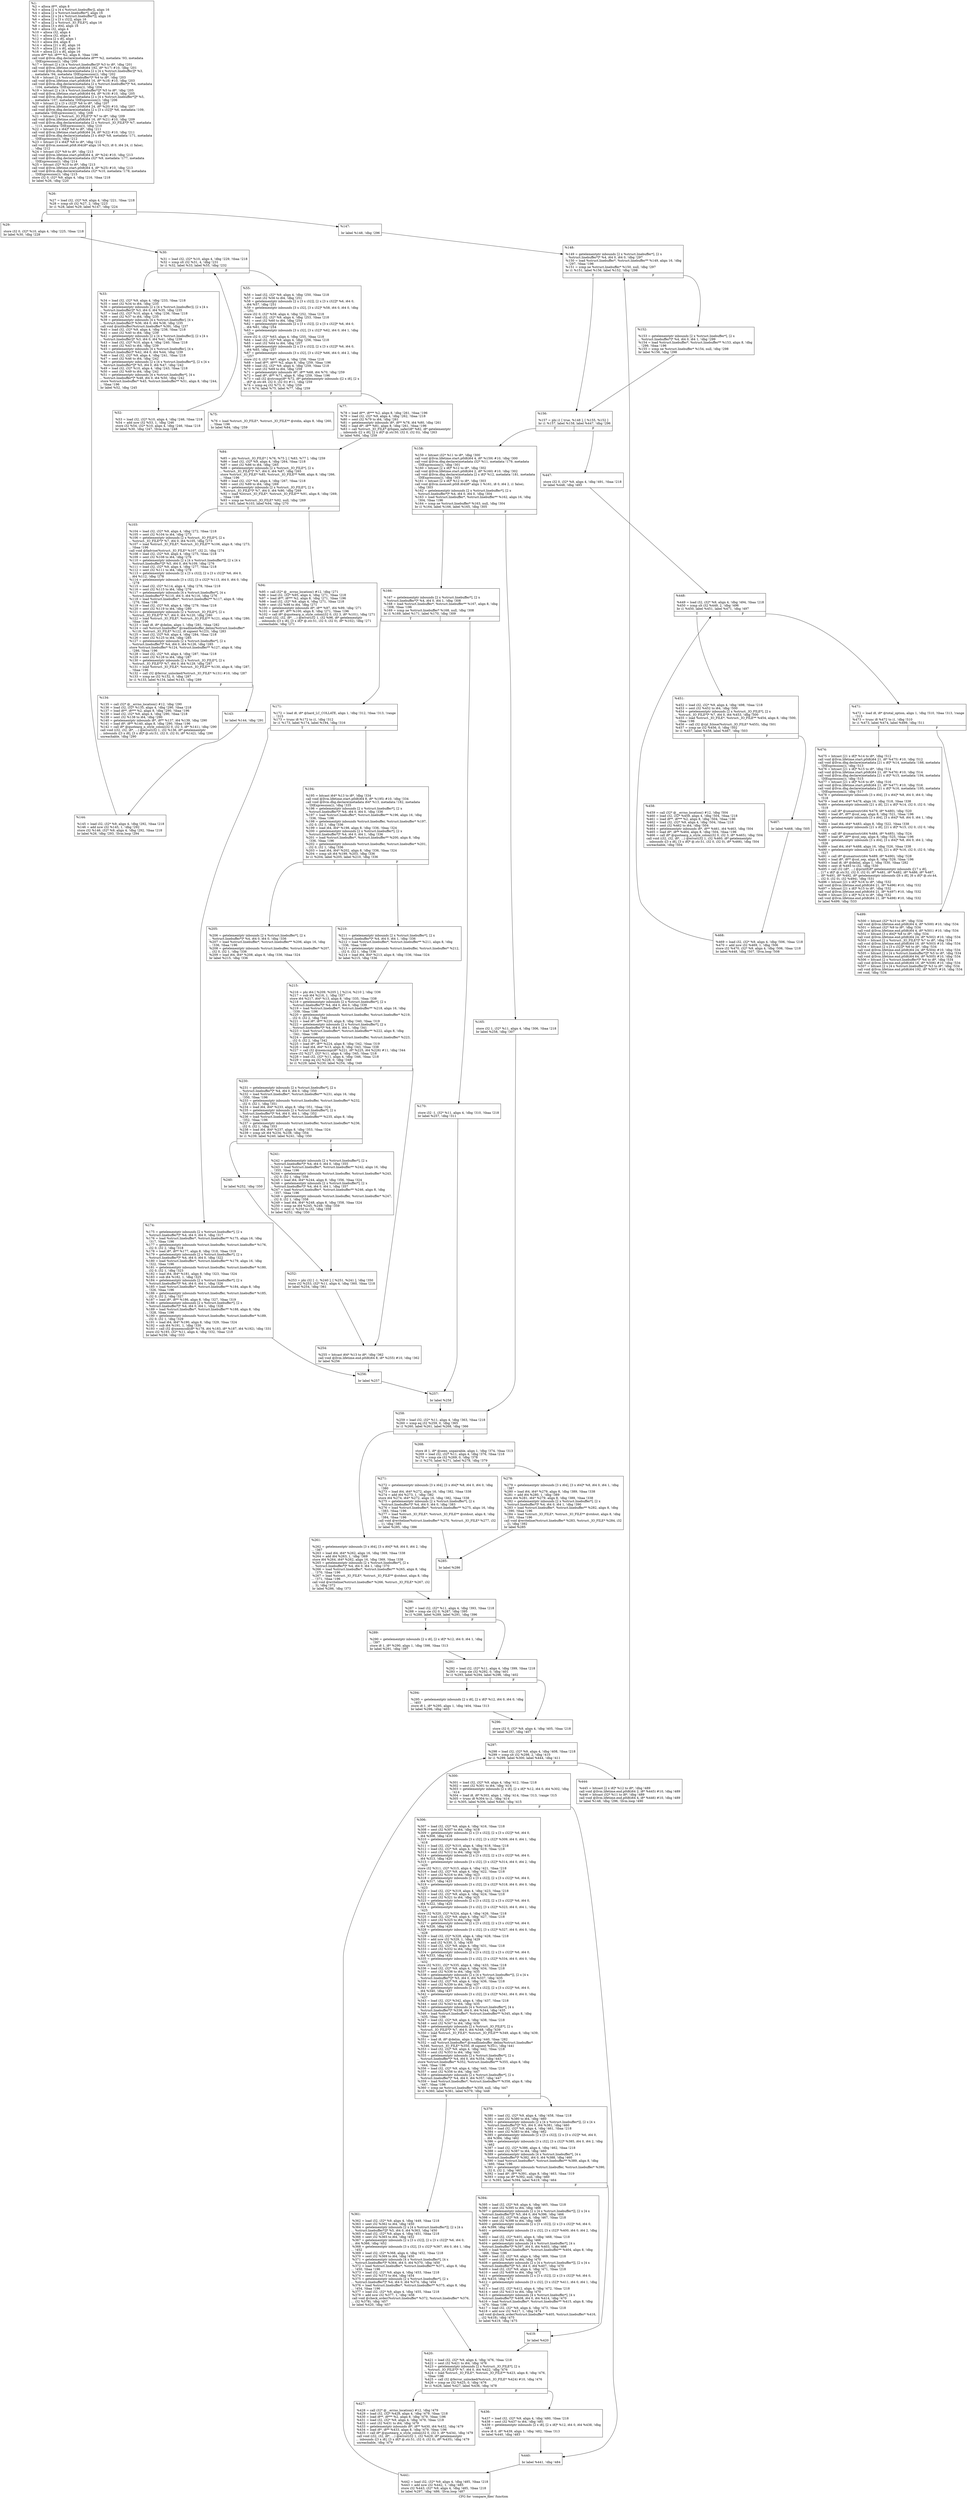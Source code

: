 digraph "CFG for 'compare_files' function" {
	label="CFG for 'compare_files' function";

	Node0x23fb8b0 [shape=record,label="{%1:\l  %2 = alloca i8**, align 8\l  %3 = alloca [2 x [4 x %struct.linebuffer]], align 16\l  %4 = alloca [2 x %struct.linebuffer*], align 16\l  %5 = alloca [2 x [4 x %struct.linebuffer*]], align 16\l  %6 = alloca [2 x [3 x i32]], align 16\l  %7 = alloca [2 x %struct._IO_FILE*], align 16\l  %8 = alloca [3 x i64], align 16\l  %9 = alloca i32, align 4\l  %10 = alloca i32, align 4\l  %11 = alloca i32, align 4\l  %12 = alloca [2 x i8], align 1\l  %13 = alloca i64, align 8\l  %14 = alloca [21 x i8], align 16\l  %15 = alloca [21 x i8], align 16\l  %16 = alloca [21 x i8], align 16\l  store i8** %0, i8*** %2, align 8, !tbaa !196\l  call void @llvm.dbg.declare(metadata i8*** %2, metadata !93, metadata\l... !DIExpression()), !dbg !200\l  %17 = bitcast [2 x [4 x %struct.linebuffer]]* %3 to i8*, !dbg !201\l  call void @llvm.lifetime.start.p0i8(i64 192, i8* %17) #10, !dbg !201\l  call void @llvm.dbg.declare(metadata [2 x [4 x %struct.linebuffer]]* %3,\l... metadata !94, metadata !DIExpression()), !dbg !202\l  %18 = bitcast [2 x %struct.linebuffer*]* %4 to i8*, !dbg !203\l  call void @llvm.lifetime.start.p0i8(i64 16, i8* %18) #10, !dbg !203\l  call void @llvm.dbg.declare(metadata [2 x %struct.linebuffer*]* %4, metadata\l... !104, metadata !DIExpression()), !dbg !204\l  %19 = bitcast [2 x [4 x %struct.linebuffer*]]* %5 to i8*, !dbg !205\l  call void @llvm.lifetime.start.p0i8(i64 64, i8* %19) #10, !dbg !205\l  call void @llvm.dbg.declare(metadata [2 x [4 x %struct.linebuffer*]]* %5,\l... metadata !107, metadata !DIExpression()), !dbg !206\l  %20 = bitcast [2 x [3 x i32]]* %6 to i8*, !dbg !207\l  call void @llvm.lifetime.start.p0i8(i64 24, i8* %20) #10, !dbg !207\l  call void @llvm.dbg.declare(metadata [2 x [3 x i32]]* %6, metadata !109,\l... metadata !DIExpression()), !dbg !208\l  %21 = bitcast [2 x %struct._IO_FILE*]* %7 to i8*, !dbg !209\l  call void @llvm.lifetime.start.p0i8(i64 16, i8* %21) #10, !dbg !209\l  call void @llvm.dbg.declare(metadata [2 x %struct._IO_FILE*]* %7, metadata\l... !113, metadata !DIExpression()), !dbg !210\l  %22 = bitcast [3 x i64]* %8 to i8*, !dbg !211\l  call void @llvm.lifetime.start.p0i8(i64 24, i8* %22) #10, !dbg !211\l  call void @llvm.dbg.declare(metadata [3 x i64]* %8, metadata !171, metadata\l... !DIExpression()), !dbg !212\l  %23 = bitcast [3 x i64]* %8 to i8*, !dbg !212\l  call void @llvm.memset.p0i8.i64(i8* align 16 %23, i8 0, i64 24, i1 false),\l... !dbg !212\l  %24 = bitcast i32* %9 to i8*, !dbg !213\l  call void @llvm.lifetime.start.p0i8(i64 4, i8* %24) #10, !dbg !213\l  call void @llvm.dbg.declare(metadata i32* %9, metadata !177, metadata\l... !DIExpression()), !dbg !214\l  %25 = bitcast i32* %10 to i8*, !dbg !213\l  call void @llvm.lifetime.start.p0i8(i64 4, i8* %25) #10, !dbg !213\l  call void @llvm.dbg.declare(metadata i32* %10, metadata !178, metadata\l... !DIExpression()), !dbg !215\l  store i32 0, i32* %9, align 4, !dbg !216, !tbaa !218\l  br label %26, !dbg !220\l}"];
	Node0x23fb8b0 -> Node0x23ed660;
	Node0x23ed660 [shape=record,label="{%26:\l\l  %27 = load i32, i32* %9, align 4, !dbg !221, !tbaa !218\l  %28 = icmp slt i32 %27, 2, !dbg !223\l  br i1 %28, label %29, label %147, !dbg !224\l|{<s0>T|<s1>F}}"];
	Node0x23ed660:s0 -> Node0x23ed6b0;
	Node0x23ed660:s1 -> Node0x23edac0;
	Node0x23ed6b0 [shape=record,label="{%29:\l\l  store i32 0, i32* %10, align 4, !dbg !225, !tbaa !218\l  br label %30, !dbg !228\l}"];
	Node0x23ed6b0 -> Node0x23ed700;
	Node0x23ed700 [shape=record,label="{%30:\l\l  %31 = load i32, i32* %10, align 4, !dbg !229, !tbaa !218\l  %32 = icmp slt i32 %31, 4, !dbg !231\l  br i1 %32, label %33, label %55, !dbg !232\l|{<s0>T|<s1>F}}"];
	Node0x23ed700:s0 -> Node0x23ed750;
	Node0x23ed700:s1 -> Node0x23ed7f0;
	Node0x23ed750 [shape=record,label="{%33:\l\l  %34 = load i32, i32* %9, align 4, !dbg !233, !tbaa !218\l  %35 = sext i32 %34 to i64, !dbg !235\l  %36 = getelementptr inbounds [2 x [4 x %struct.linebuffer]], [2 x [4 x\l... %struct.linebuffer]]* %3, i64 0, i64 %35, !dbg !235\l  %37 = load i32, i32* %10, align 4, !dbg !236, !tbaa !218\l  %38 = sext i32 %37 to i64, !dbg !235\l  %39 = getelementptr inbounds [4 x %struct.linebuffer], [4 x\l... %struct.linebuffer]* %36, i64 0, i64 %38, !dbg !235\l  call void @initbuffer(%struct.linebuffer* %39), !dbg !237\l  %40 = load i32, i32* %9, align 4, !dbg !238, !tbaa !218\l  %41 = sext i32 %40 to i64, !dbg !239\l  %42 = getelementptr inbounds [2 x [4 x %struct.linebuffer]], [2 x [4 x\l... %struct.linebuffer]]* %3, i64 0, i64 %41, !dbg !239\l  %43 = load i32, i32* %10, align 4, !dbg !240, !tbaa !218\l  %44 = sext i32 %43 to i64, !dbg !239\l  %45 = getelementptr inbounds [4 x %struct.linebuffer], [4 x\l... %struct.linebuffer]* %42, i64 0, i64 %44, !dbg !239\l  %46 = load i32, i32* %9, align 4, !dbg !241, !tbaa !218\l  %47 = sext i32 %46 to i64, !dbg !242\l  %48 = getelementptr inbounds [2 x [4 x %struct.linebuffer*]], [2 x [4 x\l... %struct.linebuffer*]]* %5, i64 0, i64 %47, !dbg !242\l  %49 = load i32, i32* %10, align 4, !dbg !243, !tbaa !218\l  %50 = sext i32 %49 to i64, !dbg !242\l  %51 = getelementptr inbounds [4 x %struct.linebuffer*], [4 x\l... %struct.linebuffer*]* %48, i64 0, i64 %50, !dbg !242\l  store %struct.linebuffer* %45, %struct.linebuffer** %51, align 8, !dbg !244,\l... !tbaa !196\l  br label %52, !dbg !245\l}"];
	Node0x23ed750 -> Node0x23ed7a0;
	Node0x23ed7a0 [shape=record,label="{%52:\l\l  %53 = load i32, i32* %10, align 4, !dbg !246, !tbaa !218\l  %54 = add nsw i32 %53, 1, !dbg !246\l  store i32 %54, i32* %10, align 4, !dbg !246, !tbaa !218\l  br label %30, !dbg !247, !llvm.loop !248\l}"];
	Node0x23ed7a0 -> Node0x23ed700;
	Node0x23ed7f0 [shape=record,label="{%55:\l\l  %56 = load i32, i32* %9, align 4, !dbg !250, !tbaa !218\l  %57 = sext i32 %56 to i64, !dbg !251\l  %58 = getelementptr inbounds [2 x [3 x i32]], [2 x [3 x i32]]* %6, i64 0,\l... i64 %57, !dbg !251\l  %59 = getelementptr inbounds [3 x i32], [3 x i32]* %58, i64 0, i64 0, !dbg\l... !251\l  store i32 0, i32* %59, align 4, !dbg !252, !tbaa !218\l  %60 = load i32, i32* %9, align 4, !dbg !253, !tbaa !218\l  %61 = sext i32 %60 to i64, !dbg !254\l  %62 = getelementptr inbounds [2 x [3 x i32]], [2 x [3 x i32]]* %6, i64 0,\l... i64 %61, !dbg !254\l  %63 = getelementptr inbounds [3 x i32], [3 x i32]* %62, i64 0, i64 1, !dbg\l... !254\l  store i32 0, i32* %63, align 4, !dbg !255, !tbaa !218\l  %64 = load i32, i32* %9, align 4, !dbg !256, !tbaa !218\l  %65 = sext i32 %64 to i64, !dbg !257\l  %66 = getelementptr inbounds [2 x [3 x i32]], [2 x [3 x i32]]* %6, i64 0,\l... i64 %65, !dbg !257\l  %67 = getelementptr inbounds [3 x i32], [3 x i32]* %66, i64 0, i64 2, !dbg\l... !257\l  store i32 0, i32* %67, align 4, !dbg !258, !tbaa !218\l  %68 = load i8**, i8*** %2, align 8, !dbg !259, !tbaa !196\l  %69 = load i32, i32* %9, align 4, !dbg !259, !tbaa !218\l  %70 = sext i32 %69 to i64, !dbg !259\l  %71 = getelementptr inbounds i8*, i8** %68, i64 %70, !dbg !259\l  %72 = load i8*, i8** %71, align 8, !dbg !259, !tbaa !196\l  %73 = call i32 @strcmp(i8* %72, i8* getelementptr inbounds ([2 x i8], [2 x\l... i8]* @.str.49, i32 0, i32 0)) #11, !dbg !259\l  %74 = icmp eq i32 %73, 0, !dbg !259\l  br i1 %74, label %75, label %77, !dbg !259\l|{<s0>T|<s1>F}}"];
	Node0x23ed7f0:s0 -> Node0x23ed840;
	Node0x23ed7f0:s1 -> Node0x23ed890;
	Node0x23ed840 [shape=record,label="{%75:\l\l  %76 = load %struct._IO_FILE*, %struct._IO_FILE** @stdin, align 8, !dbg !260,\l... !tbaa !196\l  br label %84, !dbg !259\l}"];
	Node0x23ed840 -> Node0x23ed8e0;
	Node0x23ed890 [shape=record,label="{%77:\l\l  %78 = load i8**, i8*** %2, align 8, !dbg !261, !tbaa !196\l  %79 = load i32, i32* %9, align 4, !dbg !262, !tbaa !218\l  %80 = sext i32 %79 to i64, !dbg !261\l  %81 = getelementptr inbounds i8*, i8** %78, i64 %80, !dbg !261\l  %82 = load i8*, i8** %81, align 8, !dbg !261, !tbaa !196\l  %83 = call %struct._IO_FILE* @fopen_safer(i8* %82, i8* getelementptr\l... inbounds ([2 x i8], [2 x i8]* @.str.50, i32 0, i32 0)), !dbg !263\l  br label %84, !dbg !259\l}"];
	Node0x23ed890 -> Node0x23ed8e0;
	Node0x23ed8e0 [shape=record,label="{%84:\l\l  %85 = phi %struct._IO_FILE* [ %76, %75 ], [ %83, %77 ], !dbg !259\l  %86 = load i32, i32* %9, align 4, !dbg !264, !tbaa !218\l  %87 = sext i32 %86 to i64, !dbg !265\l  %88 = getelementptr inbounds [2 x %struct._IO_FILE*], [2 x\l... %struct._IO_FILE*]* %7, i64 0, i64 %87, !dbg !265\l  store %struct._IO_FILE* %85, %struct._IO_FILE** %88, align 8, !dbg !266,\l... !tbaa !196\l  %89 = load i32, i32* %9, align 4, !dbg !267, !tbaa !218\l  %90 = sext i32 %89 to i64, !dbg !269\l  %91 = getelementptr inbounds [2 x %struct._IO_FILE*], [2 x\l... %struct._IO_FILE*]* %7, i64 0, i64 %90, !dbg !269\l  %92 = load %struct._IO_FILE*, %struct._IO_FILE** %91, align 8, !dbg !269,\l... !tbaa !196\l  %93 = icmp ne %struct._IO_FILE* %92, null, !dbg !269\l  br i1 %93, label %103, label %94, !dbg !270\l|{<s0>T|<s1>F}}"];
	Node0x23ed8e0:s0 -> Node0x23ed980;
	Node0x23ed8e0:s1 -> Node0x23ed930;
	Node0x23ed930 [shape=record,label="{%94:\l\l  %95 = call i32* @__errno_location() #12, !dbg !271\l  %96 = load i32, i32* %95, align 4, !dbg !271, !tbaa !218\l  %97 = load i8**, i8*** %2, align 8, !dbg !271, !tbaa !196\l  %98 = load i32, i32* %9, align 4, !dbg !271, !tbaa !218\l  %99 = sext i32 %98 to i64, !dbg !271\l  %100 = getelementptr inbounds i8*, i8** %97, i64 %99, !dbg !271\l  %101 = load i8*, i8** %100, align 8, !dbg !271, !tbaa !196\l  %102 = call i8* @quotearg_n_style_colon(i32 0, i32 3, i8* %101), !dbg !271\l  call void (i32, i32, i8*, ...) @error(i32 1, i32 %96, i8* getelementptr\l... inbounds ([3 x i8], [3 x i8]* @.str.51, i32 0, i32 0), i8* %102), !dbg !271\l  unreachable, !dbg !271\l}"];
	Node0x23ed980 [shape=record,label="{%103:\l\l  %104 = load i32, i32* %9, align 4, !dbg !272, !tbaa !218\l  %105 = sext i32 %104 to i64, !dbg !273\l  %106 = getelementptr inbounds [2 x %struct._IO_FILE*], [2 x\l... %struct._IO_FILE*]* %7, i64 0, i64 %105, !dbg !273\l  %107 = load %struct._IO_FILE*, %struct._IO_FILE** %106, align 8, !dbg !273,\l... !tbaa !196\l  call void @fadvise(%struct._IO_FILE* %107, i32 2), !dbg !274\l  %108 = load i32, i32* %9, align 4, !dbg !275, !tbaa !218\l  %109 = sext i32 %108 to i64, !dbg !276\l  %110 = getelementptr inbounds [2 x [4 x %struct.linebuffer*]], [2 x [4 x\l... %struct.linebuffer*]]* %5, i64 0, i64 %109, !dbg !276\l  %111 = load i32, i32* %9, align 4, !dbg !277, !tbaa !218\l  %112 = sext i32 %111 to i64, !dbg !278\l  %113 = getelementptr inbounds [2 x [3 x i32]], [2 x [3 x i32]]* %6, i64 0,\l... i64 %112, !dbg !278\l  %114 = getelementptr inbounds [3 x i32], [3 x i32]* %113, i64 0, i64 0, !dbg\l... !278\l  %115 = load i32, i32* %114, align 4, !dbg !278, !tbaa !218\l  %116 = sext i32 %115 to i64, !dbg !276\l  %117 = getelementptr inbounds [4 x %struct.linebuffer*], [4 x\l... %struct.linebuffer*]* %110, i64 0, i64 %116, !dbg !276\l  %118 = load %struct.linebuffer*, %struct.linebuffer** %117, align 8, !dbg\l... !276, !tbaa !196\l  %119 = load i32, i32* %9, align 4, !dbg !279, !tbaa !218\l  %120 = sext i32 %119 to i64, !dbg !280\l  %121 = getelementptr inbounds [2 x %struct._IO_FILE*], [2 x\l... %struct._IO_FILE*]* %7, i64 0, i64 %120, !dbg !280\l  %122 = load %struct._IO_FILE*, %struct._IO_FILE** %121, align 8, !dbg !280,\l... !tbaa !196\l  %123 = load i8, i8* @delim, align 1, !dbg !281, !tbaa !282\l  %124 = call %struct.linebuffer* @readlinebuffer_delim(%struct.linebuffer*\l... %118, %struct._IO_FILE* %122, i8 signext %123), !dbg !283\l  %125 = load i32, i32* %9, align 4, !dbg !284, !tbaa !218\l  %126 = sext i32 %125 to i64, !dbg !285\l  %127 = getelementptr inbounds [2 x %struct.linebuffer*], [2 x\l... %struct.linebuffer*]* %4, i64 0, i64 %126, !dbg !285\l  store %struct.linebuffer* %124, %struct.linebuffer** %127, align 8, !dbg\l... !286, !tbaa !196\l  %128 = load i32, i32* %9, align 4, !dbg !287, !tbaa !218\l  %129 = sext i32 %128 to i64, !dbg !287\l  %130 = getelementptr inbounds [2 x %struct._IO_FILE*], [2 x\l... %struct._IO_FILE*]* %7, i64 0, i64 %129, !dbg !287\l  %131 = load %struct._IO_FILE*, %struct._IO_FILE** %130, align 8, !dbg !287,\l... !tbaa !196\l  %132 = call i32 @ferror_unlocked(%struct._IO_FILE* %131) #10, !dbg !287\l  %133 = icmp ne i32 %132, 0, !dbg !287\l  br i1 %133, label %134, label %143, !dbg !289\l|{<s0>T|<s1>F}}"];
	Node0x23ed980:s0 -> Node0x23ed9d0;
	Node0x23ed980:s1 -> Node0x23eda20;
	Node0x23ed9d0 [shape=record,label="{%134:\l\l  %135 = call i32* @__errno_location() #12, !dbg !290\l  %136 = load i32, i32* %135, align 4, !dbg !290, !tbaa !218\l  %137 = load i8**, i8*** %2, align 8, !dbg !290, !tbaa !196\l  %138 = load i32, i32* %9, align 4, !dbg !290, !tbaa !218\l  %139 = sext i32 %138 to i64, !dbg !290\l  %140 = getelementptr inbounds i8*, i8** %137, i64 %139, !dbg !290\l  %141 = load i8*, i8** %140, align 8, !dbg !290, !tbaa !196\l  %142 = call i8* @quotearg_n_style_colon(i32 0, i32 3, i8* %141), !dbg !290\l  call void (i32, i32, i8*, ...) @error(i32 1, i32 %136, i8* getelementptr\l... inbounds ([3 x i8], [3 x i8]* @.str.51, i32 0, i32 0), i8* %142), !dbg !290\l  unreachable, !dbg !290\l}"];
	Node0x23eda20 [shape=record,label="{%143:\l\l  br label %144, !dbg !291\l}"];
	Node0x23eda20 -> Node0x23eda70;
	Node0x23eda70 [shape=record,label="{%144:\l\l  %145 = load i32, i32* %9, align 4, !dbg !292, !tbaa !218\l  %146 = add nsw i32 %145, 1, !dbg !292\l  store i32 %146, i32* %9, align 4, !dbg !292, !tbaa !218\l  br label %26, !dbg !293, !llvm.loop !294\l}"];
	Node0x23eda70 -> Node0x23ed660;
	Node0x23edac0 [shape=record,label="{%147:\l\l  br label %148, !dbg !296\l}"];
	Node0x23edac0 -> Node0x23edb10;
	Node0x23edb10 [shape=record,label="{%148:\l\l  %149 = getelementptr inbounds [2 x %struct.linebuffer*], [2 x\l... %struct.linebuffer*]* %4, i64 0, i64 0, !dbg !297\l  %150 = load %struct.linebuffer*, %struct.linebuffer** %149, align 16, !dbg\l... !297, !tbaa !196\l  %151 = icmp ne %struct.linebuffer* %150, null, !dbg !297\l  br i1 %151, label %156, label %152, !dbg !298\l|{<s0>T|<s1>F}}"];
	Node0x23edb10:s0 -> Node0x23edbb0;
	Node0x23edb10:s1 -> Node0x23edb60;
	Node0x23edb60 [shape=record,label="{%152:\l\l  %153 = getelementptr inbounds [2 x %struct.linebuffer*], [2 x\l... %struct.linebuffer*]* %4, i64 0, i64 1, !dbg !299\l  %154 = load %struct.linebuffer*, %struct.linebuffer** %153, align 8, !dbg\l... !299, !tbaa !196\l  %155 = icmp ne %struct.linebuffer* %154, null, !dbg !298\l  br label %156, !dbg !298\l}"];
	Node0x23edb60 -> Node0x23edbb0;
	Node0x23edbb0 [shape=record,label="{%156:\l\l  %157 = phi i1 [ true, %148 ], [ %155, %152 ]\l  br i1 %157, label %158, label %447, !dbg !296\l|{<s0>T|<s1>F}}"];
	Node0x23edbb0:s0 -> Node0x23edc00;
	Node0x23edbb0:s1 -> Node0x23fbdb0;
	Node0x23edc00 [shape=record,label="{%158:\l\l  %159 = bitcast i32* %11 to i8*, !dbg !300\l  call void @llvm.lifetime.start.p0i8(i64 4, i8* %159) #10, !dbg !300\l  call void @llvm.dbg.declare(metadata i32* %11, metadata !179, metadata\l... !DIExpression()), !dbg !301\l  %160 = bitcast [2 x i8]* %12 to i8*, !dbg !302\l  call void @llvm.lifetime.start.p0i8(i64 2, i8* %160) #10, !dbg !302\l  call void @llvm.dbg.declare(metadata [2 x i8]* %12, metadata !181, metadata\l... !DIExpression()), !dbg !303\l  %161 = bitcast [2 x i8]* %12 to i8*, !dbg !303\l  call void @llvm.memset.p0i8.i64(i8* align 1 %161, i8 0, i64 2, i1 false),\l... !dbg !303\l  %162 = getelementptr inbounds [2 x %struct.linebuffer*], [2 x\l... %struct.linebuffer*]* %4, i64 0, i64 0, !dbg !304\l  %163 = load %struct.linebuffer*, %struct.linebuffer** %162, align 16, !dbg\l... !304, !tbaa !196\l  %164 = icmp ne %struct.linebuffer* %163, null, !dbg !304\l  br i1 %164, label %166, label %165, !dbg !305\l|{<s0>T|<s1>F}}"];
	Node0x23edc00:s0 -> Node0x23edca0;
	Node0x23edc00:s1 -> Node0x23edc50;
	Node0x23edc50 [shape=record,label="{%165:\l\l  store i32 1, i32* %11, align 4, !dbg !306, !tbaa !218\l  br label %258, !dbg !307\l}"];
	Node0x23edc50 -> Node0x23ee150;
	Node0x23edca0 [shape=record,label="{%166:\l\l  %167 = getelementptr inbounds [2 x %struct.linebuffer*], [2 x\l... %struct.linebuffer*]* %4, i64 0, i64 1, !dbg !308\l  %168 = load %struct.linebuffer*, %struct.linebuffer** %167, align 8, !dbg\l... !308, !tbaa !196\l  %169 = icmp ne %struct.linebuffer* %168, null, !dbg !308\l  br i1 %169, label %171, label %170, !dbg !309\l|{<s0>T|<s1>F}}"];
	Node0x23edca0:s0 -> Node0x23edd40;
	Node0x23edca0:s1 -> Node0x23edcf0;
	Node0x23edcf0 [shape=record,label="{%170:\l\l  store i32 -1, i32* %11, align 4, !dbg !310, !tbaa !218\l  br label %257, !dbg !311\l}"];
	Node0x23edcf0 -> Node0x23ee100;
	Node0x23edd40 [shape=record,label="{%171:\l\l  %172 = load i8, i8* @hard_LC_COLLATE, align 1, !dbg !312, !tbaa !313, !range\l... !315\l  %173 = trunc i8 %172 to i1, !dbg !312\l  br i1 %173, label %174, label %194, !dbg !316\l|{<s0>T|<s1>F}}"];
	Node0x23edd40:s0 -> Node0x23edd90;
	Node0x23edd40:s1 -> Node0x23edde0;
	Node0x23edd90 [shape=record,label="{%174:\l\l  %175 = getelementptr inbounds [2 x %struct.linebuffer*], [2 x\l... %struct.linebuffer*]* %4, i64 0, i64 0, !dbg !317\l  %176 = load %struct.linebuffer*, %struct.linebuffer** %175, align 16, !dbg\l... !317, !tbaa !196\l  %177 = getelementptr inbounds %struct.linebuffer, %struct.linebuffer* %176,\l... i32 0, i32 2, !dbg !318\l  %178 = load i8*, i8** %177, align 8, !dbg !318, !tbaa !319\l  %179 = getelementptr inbounds [2 x %struct.linebuffer*], [2 x\l... %struct.linebuffer*]* %4, i64 0, i64 0, !dbg !322\l  %180 = load %struct.linebuffer*, %struct.linebuffer** %179, align 16, !dbg\l... !322, !tbaa !196\l  %181 = getelementptr inbounds %struct.linebuffer, %struct.linebuffer* %180,\l... i32 0, i32 1, !dbg !323\l  %182 = load i64, i64* %181, align 8, !dbg !323, !tbaa !324\l  %183 = sub i64 %182, 1, !dbg !325\l  %184 = getelementptr inbounds [2 x %struct.linebuffer*], [2 x\l... %struct.linebuffer*]* %4, i64 0, i64 1, !dbg !326\l  %185 = load %struct.linebuffer*, %struct.linebuffer** %184, align 8, !dbg\l... !326, !tbaa !196\l  %186 = getelementptr inbounds %struct.linebuffer, %struct.linebuffer* %185,\l... i32 0, i32 2, !dbg !327\l  %187 = load i8*, i8** %186, align 8, !dbg !327, !tbaa !319\l  %188 = getelementptr inbounds [2 x %struct.linebuffer*], [2 x\l... %struct.linebuffer*]* %4, i64 0, i64 1, !dbg !328\l  %189 = load %struct.linebuffer*, %struct.linebuffer** %188, align 8, !dbg\l... !328, !tbaa !196\l  %190 = getelementptr inbounds %struct.linebuffer, %struct.linebuffer* %189,\l... i32 0, i32 1, !dbg !329\l  %191 = load i64, i64* %190, align 8, !dbg !329, !tbaa !324\l  %192 = sub i64 %191, 1, !dbg !330\l  %193 = call i32 @xmemcoll(i8* %178, i64 %183, i8* %187, i64 %192), !dbg !331\l  store i32 %193, i32* %11, align 4, !dbg !332, !tbaa !218\l  br label %256, !dbg !333\l}"];
	Node0x23edd90 -> Node0x23ee0b0;
	Node0x23edde0 [shape=record,label="{%194:\l\l  %195 = bitcast i64* %13 to i8*, !dbg !334\l  call void @llvm.lifetime.start.p0i8(i64 8, i8* %195) #10, !dbg !334\l  call void @llvm.dbg.declare(metadata i64* %13, metadata !182, metadata\l... !DIExpression()), !dbg !335\l  %196 = getelementptr inbounds [2 x %struct.linebuffer*], [2 x\l... %struct.linebuffer*]* %4, i64 0, i64 0, !dbg !336\l  %197 = load %struct.linebuffer*, %struct.linebuffer** %196, align 16, !dbg\l... !336, !tbaa !196\l  %198 = getelementptr inbounds %struct.linebuffer, %struct.linebuffer* %197,\l... i32 0, i32 1, !dbg !336\l  %199 = load i64, i64* %198, align 8, !dbg !336, !tbaa !324\l  %200 = getelementptr inbounds [2 x %struct.linebuffer*], [2 x\l... %struct.linebuffer*]* %4, i64 0, i64 1, !dbg !336\l  %201 = load %struct.linebuffer*, %struct.linebuffer** %200, align 8, !dbg\l... !336, !tbaa !196\l  %202 = getelementptr inbounds %struct.linebuffer, %struct.linebuffer* %201,\l... i32 0, i32 1, !dbg !336\l  %203 = load i64, i64* %202, align 8, !dbg !336, !tbaa !324\l  %204 = icmp ult i64 %199, %203, !dbg !336\l  br i1 %204, label %205, label %210, !dbg !336\l|{<s0>T|<s1>F}}"];
	Node0x23edde0:s0 -> Node0x23ede30;
	Node0x23edde0:s1 -> Node0x23ede80;
	Node0x23ede30 [shape=record,label="{%205:\l\l  %206 = getelementptr inbounds [2 x %struct.linebuffer*], [2 x\l... %struct.linebuffer*]* %4, i64 0, i64 0, !dbg !336\l  %207 = load %struct.linebuffer*, %struct.linebuffer** %206, align 16, !dbg\l... !336, !tbaa !196\l  %208 = getelementptr inbounds %struct.linebuffer, %struct.linebuffer* %207,\l... i32 0, i32 1, !dbg !336\l  %209 = load i64, i64* %208, align 8, !dbg !336, !tbaa !324\l  br label %215, !dbg !336\l}"];
	Node0x23ede30 -> Node0x23eded0;
	Node0x23ede80 [shape=record,label="{%210:\l\l  %211 = getelementptr inbounds [2 x %struct.linebuffer*], [2 x\l... %struct.linebuffer*]* %4, i64 0, i64 1, !dbg !336\l  %212 = load %struct.linebuffer*, %struct.linebuffer** %211, align 8, !dbg\l... !336, !tbaa !196\l  %213 = getelementptr inbounds %struct.linebuffer, %struct.linebuffer* %212,\l... i32 0, i32 1, !dbg !336\l  %214 = load i64, i64* %213, align 8, !dbg !336, !tbaa !324\l  br label %215, !dbg !336\l}"];
	Node0x23ede80 -> Node0x23eded0;
	Node0x23eded0 [shape=record,label="{%215:\l\l  %216 = phi i64 [ %209, %205 ], [ %214, %210 ], !dbg !336\l  %217 = sub i64 %216, 1, !dbg !337\l  store i64 %217, i64* %13, align 8, !dbg !335, !tbaa !338\l  %218 = getelementptr inbounds [2 x %struct.linebuffer*], [2 x\l... %struct.linebuffer*]* %4, i64 0, i64 0, !dbg !339\l  %219 = load %struct.linebuffer*, %struct.linebuffer** %218, align 16, !dbg\l... !339, !tbaa !196\l  %220 = getelementptr inbounds %struct.linebuffer, %struct.linebuffer* %219,\l... i32 0, i32 2, !dbg !340\l  %221 = load i8*, i8** %220, align 8, !dbg !340, !tbaa !319\l  %222 = getelementptr inbounds [2 x %struct.linebuffer*], [2 x\l... %struct.linebuffer*]* %4, i64 0, i64 1, !dbg !341\l  %223 = load %struct.linebuffer*, %struct.linebuffer** %222, align 8, !dbg\l... !341, !tbaa !196\l  %224 = getelementptr inbounds %struct.linebuffer, %struct.linebuffer* %223,\l... i32 0, i32 2, !dbg !342\l  %225 = load i8*, i8** %224, align 8, !dbg !342, !tbaa !319\l  %226 = load i64, i64* %13, align 8, !dbg !343, !tbaa !338\l  %227 = call i32 @memcmp(i8* %221, i8* %225, i64 %226) #11, !dbg !344\l  store i32 %227, i32* %11, align 4, !dbg !345, !tbaa !218\l  %228 = load i32, i32* %11, align 4, !dbg !346, !tbaa !218\l  %229 = icmp eq i32 %228, 0, !dbg !348\l  br i1 %229, label %230, label %254, !dbg !349\l|{<s0>T|<s1>F}}"];
	Node0x23eded0:s0 -> Node0x23edf20;
	Node0x23eded0:s1 -> Node0x23ee060;
	Node0x23edf20 [shape=record,label="{%230:\l\l  %231 = getelementptr inbounds [2 x %struct.linebuffer*], [2 x\l... %struct.linebuffer*]* %4, i64 0, i64 0, !dbg !350\l  %232 = load %struct.linebuffer*, %struct.linebuffer** %231, align 16, !dbg\l... !350, !tbaa !196\l  %233 = getelementptr inbounds %struct.linebuffer, %struct.linebuffer* %232,\l... i32 0, i32 1, !dbg !351\l  %234 = load i64, i64* %233, align 8, !dbg !351, !tbaa !324\l  %235 = getelementptr inbounds [2 x %struct.linebuffer*], [2 x\l... %struct.linebuffer*]* %4, i64 0, i64 1, !dbg !352\l  %236 = load %struct.linebuffer*, %struct.linebuffer** %235, align 8, !dbg\l... !352, !tbaa !196\l  %237 = getelementptr inbounds %struct.linebuffer, %struct.linebuffer* %236,\l... i32 0, i32 1, !dbg !353\l  %238 = load i64, i64* %237, align 8, !dbg !353, !tbaa !324\l  %239 = icmp ult i64 %234, %238, !dbg !354\l  br i1 %239, label %240, label %241, !dbg !350\l|{<s0>T|<s1>F}}"];
	Node0x23edf20:s0 -> Node0x23edf70;
	Node0x23edf20:s1 -> Node0x23edfc0;
	Node0x23edf70 [shape=record,label="{%240:\l\l  br label %252, !dbg !350\l}"];
	Node0x23edf70 -> Node0x23ee010;
	Node0x23edfc0 [shape=record,label="{%241:\l\l  %242 = getelementptr inbounds [2 x %struct.linebuffer*], [2 x\l... %struct.linebuffer*]* %4, i64 0, i64 0, !dbg !355\l  %243 = load %struct.linebuffer*, %struct.linebuffer** %242, align 16, !dbg\l... !355, !tbaa !196\l  %244 = getelementptr inbounds %struct.linebuffer, %struct.linebuffer* %243,\l... i32 0, i32 1, !dbg !356\l  %245 = load i64, i64* %244, align 8, !dbg !356, !tbaa !324\l  %246 = getelementptr inbounds [2 x %struct.linebuffer*], [2 x\l... %struct.linebuffer*]* %4, i64 0, i64 1, !dbg !357\l  %247 = load %struct.linebuffer*, %struct.linebuffer** %246, align 8, !dbg\l... !357, !tbaa !196\l  %248 = getelementptr inbounds %struct.linebuffer, %struct.linebuffer* %247,\l... i32 0, i32 1, !dbg !358\l  %249 = load i64, i64* %248, align 8, !dbg !358, !tbaa !324\l  %250 = icmp ne i64 %245, %249, !dbg !359\l  %251 = zext i1 %250 to i32, !dbg !359\l  br label %252, !dbg !350\l}"];
	Node0x23edfc0 -> Node0x23ee010;
	Node0x23ee010 [shape=record,label="{%252:\l\l  %253 = phi i32 [ -1, %240 ], [ %251, %241 ], !dbg !350\l  store i32 %253, i32* %11, align 4, !dbg !360, !tbaa !218\l  br label %254, !dbg !361\l}"];
	Node0x23ee010 -> Node0x23ee060;
	Node0x23ee060 [shape=record,label="{%254:\l\l  %255 = bitcast i64* %13 to i8*, !dbg !362\l  call void @llvm.lifetime.end.p0i8(i64 8, i8* %255) #10, !dbg !362\l  br label %256\l}"];
	Node0x23ee060 -> Node0x23ee0b0;
	Node0x23ee0b0 [shape=record,label="{%256:\l\l  br label %257\l}"];
	Node0x23ee0b0 -> Node0x23ee100;
	Node0x23ee100 [shape=record,label="{%257:\l\l  br label %258\l}"];
	Node0x23ee100 -> Node0x23ee150;
	Node0x23ee150 [shape=record,label="{%258:\l\l  %259 = load i32, i32* %11, align 4, !dbg !363, !tbaa !218\l  %260 = icmp eq i32 %259, 0, !dbg !365\l  br i1 %260, label %261, label %268, !dbg !366\l|{<s0>T|<s1>F}}"];
	Node0x23ee150:s0 -> Node0x23ee1a0;
	Node0x23ee150:s1 -> Node0x23ee1f0;
	Node0x23ee1a0 [shape=record,label="{%261:\l\l  %262 = getelementptr inbounds [3 x i64], [3 x i64]* %8, i64 0, i64 2, !dbg\l... !367\l  %263 = load i64, i64* %262, align 16, !dbg !369, !tbaa !338\l  %264 = add i64 %263, 1, !dbg !369\l  store i64 %264, i64* %262, align 16, !dbg !369, !tbaa !338\l  %265 = getelementptr inbounds [2 x %struct.linebuffer*], [2 x\l... %struct.linebuffer*]* %4, i64 0, i64 1, !dbg !370\l  %266 = load %struct.linebuffer*, %struct.linebuffer** %265, align 8, !dbg\l... !370, !tbaa !196\l  %267 = load %struct._IO_FILE*, %struct._IO_FILE** @stdout, align 8, !dbg\l... !371, !tbaa !196\l  call void @writeline(%struct.linebuffer* %266, %struct._IO_FILE* %267, i32\l... 3), !dbg !372\l  br label %286, !dbg !373\l}"];
	Node0x23ee1a0 -> Node0x23ee330;
	Node0x23ee1f0 [shape=record,label="{%268:\l\l  store i8 1, i8* @seen_unpairable, align 1, !dbg !374, !tbaa !313\l  %269 = load i32, i32* %11, align 4, !dbg !376, !tbaa !218\l  %270 = icmp sle i32 %269, 0, !dbg !378\l  br i1 %270, label %271, label %278, !dbg !379\l|{<s0>T|<s1>F}}"];
	Node0x23ee1f0:s0 -> Node0x23ee240;
	Node0x23ee1f0:s1 -> Node0x23ee290;
	Node0x23ee240 [shape=record,label="{%271:\l\l  %272 = getelementptr inbounds [3 x i64], [3 x i64]* %8, i64 0, i64 0, !dbg\l... !380\l  %273 = load i64, i64* %272, align 16, !dbg !382, !tbaa !338\l  %274 = add i64 %273, 1, !dbg !382\l  store i64 %274, i64* %272, align 16, !dbg !382, !tbaa !338\l  %275 = getelementptr inbounds [2 x %struct.linebuffer*], [2 x\l... %struct.linebuffer*]* %4, i64 0, i64 0, !dbg !383\l  %276 = load %struct.linebuffer*, %struct.linebuffer** %275, align 16, !dbg\l... !383, !tbaa !196\l  %277 = load %struct._IO_FILE*, %struct._IO_FILE** @stdout, align 8, !dbg\l... !384, !tbaa !196\l  call void @writeline(%struct.linebuffer* %276, %struct._IO_FILE* %277, i32\l... 1), !dbg !385\l  br label %285, !dbg !386\l}"];
	Node0x23ee240 -> Node0x23ee2e0;
	Node0x23ee290 [shape=record,label="{%278:\l\l  %279 = getelementptr inbounds [3 x i64], [3 x i64]* %8, i64 0, i64 1, !dbg\l... !387\l  %280 = load i64, i64* %279, align 8, !dbg !389, !tbaa !338\l  %281 = add i64 %280, 1, !dbg !389\l  store i64 %281, i64* %279, align 8, !dbg !389, !tbaa !338\l  %282 = getelementptr inbounds [2 x %struct.linebuffer*], [2 x\l... %struct.linebuffer*]* %4, i64 0, i64 1, !dbg !390\l  %283 = load %struct.linebuffer*, %struct.linebuffer** %282, align 8, !dbg\l... !390, !tbaa !196\l  %284 = load %struct._IO_FILE*, %struct._IO_FILE** @stdout, align 8, !dbg\l... !391, !tbaa !196\l  call void @writeline(%struct.linebuffer* %283, %struct._IO_FILE* %284, i32\l... 2), !dbg !392\l  br label %285\l}"];
	Node0x23ee290 -> Node0x23ee2e0;
	Node0x23ee2e0 [shape=record,label="{%285:\l\l  br label %286\l}"];
	Node0x23ee2e0 -> Node0x23ee330;
	Node0x23ee330 [shape=record,label="{%286:\l\l  %287 = load i32, i32* %11, align 4, !dbg !393, !tbaa !218\l  %288 = icmp sle i32 0, %287, !dbg !395\l  br i1 %288, label %289, label %291, !dbg !396\l|{<s0>T|<s1>F}}"];
	Node0x23ee330:s0 -> Node0x23ee380;
	Node0x23ee330:s1 -> Node0x23ee3d0;
	Node0x23ee380 [shape=record,label="{%289:\l\l  %290 = getelementptr inbounds [2 x i8], [2 x i8]* %12, i64 0, i64 1, !dbg\l... !397\l  store i8 1, i8* %290, align 1, !dbg !398, !tbaa !313\l  br label %291, !dbg !397\l}"];
	Node0x23ee380 -> Node0x23ee3d0;
	Node0x23ee3d0 [shape=record,label="{%291:\l\l  %292 = load i32, i32* %11, align 4, !dbg !399, !tbaa !218\l  %293 = icmp sle i32 %292, 0, !dbg !401\l  br i1 %293, label %294, label %296, !dbg !402\l|{<s0>T|<s1>F}}"];
	Node0x23ee3d0:s0 -> Node0x23fb900;
	Node0x23ee3d0:s1 -> Node0x23fb950;
	Node0x23fb900 [shape=record,label="{%294:\l\l  %295 = getelementptr inbounds [2 x i8], [2 x i8]* %12, i64 0, i64 0, !dbg\l... !403\l  store i8 1, i8* %295, align 1, !dbg !404, !tbaa !313\l  br label %296, !dbg !403\l}"];
	Node0x23fb900 -> Node0x23fb950;
	Node0x23fb950 [shape=record,label="{%296:\l\l  store i32 0, i32* %9, align 4, !dbg !405, !tbaa !218\l  br label %297, !dbg !407\l}"];
	Node0x23fb950 -> Node0x23fb9a0;
	Node0x23fb9a0 [shape=record,label="{%297:\l\l  %298 = load i32, i32* %9, align 4, !dbg !408, !tbaa !218\l  %299 = icmp slt i32 %298, 2, !dbg !410\l  br i1 %299, label %300, label %444, !dbg !411\l|{<s0>T|<s1>F}}"];
	Node0x23fb9a0:s0 -> Node0x23fb9f0;
	Node0x23fb9a0:s1 -> Node0x23fbd60;
	Node0x23fb9f0 [shape=record,label="{%300:\l\l  %301 = load i32, i32* %9, align 4, !dbg !412, !tbaa !218\l  %302 = sext i32 %301 to i64, !dbg !414\l  %303 = getelementptr inbounds [2 x i8], [2 x i8]* %12, i64 0, i64 %302, !dbg\l... !414\l  %304 = load i8, i8* %303, align 1, !dbg !414, !tbaa !313, !range !315\l  %305 = trunc i8 %304 to i1, !dbg !414\l  br i1 %305, label %306, label %440, !dbg !415\l|{<s0>T|<s1>F}}"];
	Node0x23fb9f0:s0 -> Node0x23fba40;
	Node0x23fb9f0:s1 -> Node0x23fbcc0;
	Node0x23fba40 [shape=record,label="{%306:\l\l  %307 = load i32, i32* %9, align 4, !dbg !416, !tbaa !218\l  %308 = sext i32 %307 to i64, !dbg !418\l  %309 = getelementptr inbounds [2 x [3 x i32]], [2 x [3 x i32]]* %6, i64 0,\l... i64 %308, !dbg !418\l  %310 = getelementptr inbounds [3 x i32], [3 x i32]* %309, i64 0, i64 1, !dbg\l... !418\l  %311 = load i32, i32* %310, align 4, !dbg !418, !tbaa !218\l  %312 = load i32, i32* %9, align 4, !dbg !419, !tbaa !218\l  %313 = sext i32 %312 to i64, !dbg !420\l  %314 = getelementptr inbounds [2 x [3 x i32]], [2 x [3 x i32]]* %6, i64 0,\l... i64 %313, !dbg !420\l  %315 = getelementptr inbounds [3 x i32], [3 x i32]* %314, i64 0, i64 2, !dbg\l... !420\l  store i32 %311, i32* %315, align 4, !dbg !421, !tbaa !218\l  %316 = load i32, i32* %9, align 4, !dbg !422, !tbaa !218\l  %317 = sext i32 %316 to i64, !dbg !423\l  %318 = getelementptr inbounds [2 x [3 x i32]], [2 x [3 x i32]]* %6, i64 0,\l... i64 %317, !dbg !423\l  %319 = getelementptr inbounds [3 x i32], [3 x i32]* %318, i64 0, i64 0, !dbg\l... !423\l  %320 = load i32, i32* %319, align 4, !dbg !423, !tbaa !218\l  %321 = load i32, i32* %9, align 4, !dbg !424, !tbaa !218\l  %322 = sext i32 %321 to i64, !dbg !425\l  %323 = getelementptr inbounds [2 x [3 x i32]], [2 x [3 x i32]]* %6, i64 0,\l... i64 %322, !dbg !425\l  %324 = getelementptr inbounds [3 x i32], [3 x i32]* %323, i64 0, i64 1, !dbg\l... !425\l  store i32 %320, i32* %324, align 4, !dbg !426, !tbaa !218\l  %325 = load i32, i32* %9, align 4, !dbg !427, !tbaa !218\l  %326 = sext i32 %325 to i64, !dbg !428\l  %327 = getelementptr inbounds [2 x [3 x i32]], [2 x [3 x i32]]* %6, i64 0,\l... i64 %326, !dbg !428\l  %328 = getelementptr inbounds [3 x i32], [3 x i32]* %327, i64 0, i64 0, !dbg\l... !428\l  %329 = load i32, i32* %328, align 4, !dbg !428, !tbaa !218\l  %330 = add nsw i32 %329, 1, !dbg !429\l  %331 = and i32 %330, 3, !dbg !430\l  %332 = load i32, i32* %9, align 4, !dbg !431, !tbaa !218\l  %333 = sext i32 %332 to i64, !dbg !432\l  %334 = getelementptr inbounds [2 x [3 x i32]], [2 x [3 x i32]]* %6, i64 0,\l... i64 %333, !dbg !432\l  %335 = getelementptr inbounds [3 x i32], [3 x i32]* %334, i64 0, i64 0, !dbg\l... !432\l  store i32 %331, i32* %335, align 4, !dbg !433, !tbaa !218\l  %336 = load i32, i32* %9, align 4, !dbg !434, !tbaa !218\l  %337 = sext i32 %336 to i64, !dbg !435\l  %338 = getelementptr inbounds [2 x [4 x %struct.linebuffer*]], [2 x [4 x\l... %struct.linebuffer*]]* %5, i64 0, i64 %337, !dbg !435\l  %339 = load i32, i32* %9, align 4, !dbg !436, !tbaa !218\l  %340 = sext i32 %339 to i64, !dbg !437\l  %341 = getelementptr inbounds [2 x [3 x i32]], [2 x [3 x i32]]* %6, i64 0,\l... i64 %340, !dbg !437\l  %342 = getelementptr inbounds [3 x i32], [3 x i32]* %341, i64 0, i64 0, !dbg\l... !437\l  %343 = load i32, i32* %342, align 4, !dbg !437, !tbaa !218\l  %344 = sext i32 %343 to i64, !dbg !435\l  %345 = getelementptr inbounds [4 x %struct.linebuffer*], [4 x\l... %struct.linebuffer*]* %338, i64 0, i64 %344, !dbg !435\l  %346 = load %struct.linebuffer*, %struct.linebuffer** %345, align 8, !dbg\l... !435, !tbaa !196\l  %347 = load i32, i32* %9, align 4, !dbg !438, !tbaa !218\l  %348 = sext i32 %347 to i64, !dbg !439\l  %349 = getelementptr inbounds [2 x %struct._IO_FILE*], [2 x\l... %struct._IO_FILE*]* %7, i64 0, i64 %348, !dbg !439\l  %350 = load %struct._IO_FILE*, %struct._IO_FILE** %349, align 8, !dbg !439,\l... !tbaa !196\l  %351 = load i8, i8* @delim, align 1, !dbg !440, !tbaa !282\l  %352 = call %struct.linebuffer* @readlinebuffer_delim(%struct.linebuffer*\l... %346, %struct._IO_FILE* %350, i8 signext %351), !dbg !441\l  %353 = load i32, i32* %9, align 4, !dbg !442, !tbaa !218\l  %354 = sext i32 %353 to i64, !dbg !443\l  %355 = getelementptr inbounds [2 x %struct.linebuffer*], [2 x\l... %struct.linebuffer*]* %4, i64 0, i64 %354, !dbg !443\l  store %struct.linebuffer* %352, %struct.linebuffer** %355, align 8, !dbg\l... !444, !tbaa !196\l  %356 = load i32, i32* %9, align 4, !dbg !445, !tbaa !218\l  %357 = sext i32 %356 to i64, !dbg !447\l  %358 = getelementptr inbounds [2 x %struct.linebuffer*], [2 x\l... %struct.linebuffer*]* %4, i64 0, i64 %357, !dbg !447\l  %359 = load %struct.linebuffer*, %struct.linebuffer** %358, align 8, !dbg\l... !447, !tbaa !196\l  %360 = icmp ne %struct.linebuffer* %359, null, !dbg !447\l  br i1 %360, label %361, label %379, !dbg !448\l|{<s0>T|<s1>F}}"];
	Node0x23fba40:s0 -> Node0x23fba90;
	Node0x23fba40:s1 -> Node0x23fbae0;
	Node0x23fba90 [shape=record,label="{%361:\l\l  %362 = load i32, i32* %9, align 4, !dbg !449, !tbaa !218\l  %363 = sext i32 %362 to i64, !dbg !450\l  %364 = getelementptr inbounds [2 x [4 x %struct.linebuffer*]], [2 x [4 x\l... %struct.linebuffer*]]* %5, i64 0, i64 %363, !dbg !450\l  %365 = load i32, i32* %9, align 4, !dbg !451, !tbaa !218\l  %366 = sext i32 %365 to i64, !dbg !452\l  %367 = getelementptr inbounds [2 x [3 x i32]], [2 x [3 x i32]]* %6, i64 0,\l... i64 %366, !dbg !452\l  %368 = getelementptr inbounds [3 x i32], [3 x i32]* %367, i64 0, i64 1, !dbg\l... !452\l  %369 = load i32, i32* %368, align 4, !dbg !452, !tbaa !218\l  %370 = sext i32 %369 to i64, !dbg !450\l  %371 = getelementptr inbounds [4 x %struct.linebuffer*], [4 x\l... %struct.linebuffer*]* %364, i64 0, i64 %370, !dbg !450\l  %372 = load %struct.linebuffer*, %struct.linebuffer** %371, align 8, !dbg\l... !450, !tbaa !196\l  %373 = load i32, i32* %9, align 4, !dbg !453, !tbaa !218\l  %374 = sext i32 %373 to i64, !dbg !454\l  %375 = getelementptr inbounds [2 x %struct.linebuffer*], [2 x\l... %struct.linebuffer*]* %4, i64 0, i64 %374, !dbg !454\l  %376 = load %struct.linebuffer*, %struct.linebuffer** %375, align 8, !dbg\l... !454, !tbaa !196\l  %377 = load i32, i32* %9, align 4, !dbg !455, !tbaa !218\l  %378 = add nsw i32 %377, 1, !dbg !456\l  call void @check_order(%struct.linebuffer* %372, %struct.linebuffer* %376,\l... i32 %378), !dbg !457\l  br label %420, !dbg !457\l}"];
	Node0x23fba90 -> Node0x23fbbd0;
	Node0x23fbae0 [shape=record,label="{%379:\l\l  %380 = load i32, i32* %9, align 4, !dbg !458, !tbaa !218\l  %381 = sext i32 %380 to i64, !dbg !460\l  %382 = getelementptr inbounds [2 x [4 x %struct.linebuffer*]], [2 x [4 x\l... %struct.linebuffer*]]* %5, i64 0, i64 %381, !dbg !460\l  %383 = load i32, i32* %9, align 4, !dbg !461, !tbaa !218\l  %384 = sext i32 %383 to i64, !dbg !462\l  %385 = getelementptr inbounds [2 x [3 x i32]], [2 x [3 x i32]]* %6, i64 0,\l... i64 %384, !dbg !462\l  %386 = getelementptr inbounds [3 x i32], [3 x i32]* %385, i64 0, i64 2, !dbg\l... !462\l  %387 = load i32, i32* %386, align 4, !dbg !462, !tbaa !218\l  %388 = sext i32 %387 to i64, !dbg !460\l  %389 = getelementptr inbounds [4 x %struct.linebuffer*], [4 x\l... %struct.linebuffer*]* %382, i64 0, i64 %388, !dbg !460\l  %390 = load %struct.linebuffer*, %struct.linebuffer** %389, align 8, !dbg\l... !460, !tbaa !196\l  %391 = getelementptr inbounds %struct.linebuffer, %struct.linebuffer* %390,\l... i32 0, i32 2, !dbg !463\l  %392 = load i8*, i8** %391, align 8, !dbg !463, !tbaa !319\l  %393 = icmp ne i8* %392, null, !dbg !460\l  br i1 %393, label %394, label %419, !dbg !464\l|{<s0>T|<s1>F}}"];
	Node0x23fbae0:s0 -> Node0x23fbb30;
	Node0x23fbae0:s1 -> Node0x23fbb80;
	Node0x23fbb30 [shape=record,label="{%394:\l\l  %395 = load i32, i32* %9, align 4, !dbg !465, !tbaa !218\l  %396 = sext i32 %395 to i64, !dbg !466\l  %397 = getelementptr inbounds [2 x [4 x %struct.linebuffer*]], [2 x [4 x\l... %struct.linebuffer*]]* %5, i64 0, i64 %396, !dbg !466\l  %398 = load i32, i32* %9, align 4, !dbg !467, !tbaa !218\l  %399 = sext i32 %398 to i64, !dbg !468\l  %400 = getelementptr inbounds [2 x [3 x i32]], [2 x [3 x i32]]* %6, i64 0,\l... i64 %399, !dbg !468\l  %401 = getelementptr inbounds [3 x i32], [3 x i32]* %400, i64 0, i64 2, !dbg\l... !468\l  %402 = load i32, i32* %401, align 4, !dbg !468, !tbaa !218\l  %403 = sext i32 %402 to i64, !dbg !466\l  %404 = getelementptr inbounds [4 x %struct.linebuffer*], [4 x\l... %struct.linebuffer*]* %397, i64 0, i64 %403, !dbg !466\l  %405 = load %struct.linebuffer*, %struct.linebuffer** %404, align 8, !dbg\l... !466, !tbaa !196\l  %406 = load i32, i32* %9, align 4, !dbg !469, !tbaa !218\l  %407 = sext i32 %406 to i64, !dbg !470\l  %408 = getelementptr inbounds [2 x [4 x %struct.linebuffer*]], [2 x [4 x\l... %struct.linebuffer*]]* %5, i64 0, i64 %407, !dbg !470\l  %409 = load i32, i32* %9, align 4, !dbg !471, !tbaa !218\l  %410 = sext i32 %409 to i64, !dbg !472\l  %411 = getelementptr inbounds [2 x [3 x i32]], [2 x [3 x i32]]* %6, i64 0,\l... i64 %410, !dbg !472\l  %412 = getelementptr inbounds [3 x i32], [3 x i32]* %411, i64 0, i64 1, !dbg\l... !472\l  %413 = load i32, i32* %412, align 4, !dbg !472, !tbaa !218\l  %414 = sext i32 %413 to i64, !dbg !470\l  %415 = getelementptr inbounds [4 x %struct.linebuffer*], [4 x\l... %struct.linebuffer*]* %408, i64 0, i64 %414, !dbg !470\l  %416 = load %struct.linebuffer*, %struct.linebuffer** %415, align 8, !dbg\l... !470, !tbaa !196\l  %417 = load i32, i32* %9, align 4, !dbg !473, !tbaa !218\l  %418 = add nsw i32 %417, 1, !dbg !474\l  call void @check_order(%struct.linebuffer* %405, %struct.linebuffer* %416,\l... i32 %418), !dbg !475\l  br label %419, !dbg !475\l}"];
	Node0x23fbb30 -> Node0x23fbb80;
	Node0x23fbb80 [shape=record,label="{%419:\l\l  br label %420\l}"];
	Node0x23fbb80 -> Node0x23fbbd0;
	Node0x23fbbd0 [shape=record,label="{%420:\l\l  %421 = load i32, i32* %9, align 4, !dbg !476, !tbaa !218\l  %422 = sext i32 %421 to i64, !dbg !476\l  %423 = getelementptr inbounds [2 x %struct._IO_FILE*], [2 x\l... %struct._IO_FILE*]* %7, i64 0, i64 %422, !dbg !476\l  %424 = load %struct._IO_FILE*, %struct._IO_FILE** %423, align 8, !dbg !476,\l... !tbaa !196\l  %425 = call i32 @ferror_unlocked(%struct._IO_FILE* %424) #10, !dbg !476\l  %426 = icmp ne i32 %425, 0, !dbg !476\l  br i1 %426, label %427, label %436, !dbg !478\l|{<s0>T|<s1>F}}"];
	Node0x23fbbd0:s0 -> Node0x23fbc20;
	Node0x23fbbd0:s1 -> Node0x23fbc70;
	Node0x23fbc20 [shape=record,label="{%427:\l\l  %428 = call i32* @__errno_location() #12, !dbg !479\l  %429 = load i32, i32* %428, align 4, !dbg !479, !tbaa !218\l  %430 = load i8**, i8*** %2, align 8, !dbg !479, !tbaa !196\l  %431 = load i32, i32* %9, align 4, !dbg !479, !tbaa !218\l  %432 = sext i32 %431 to i64, !dbg !479\l  %433 = getelementptr inbounds i8*, i8** %430, i64 %432, !dbg !479\l  %434 = load i8*, i8** %433, align 8, !dbg !479, !tbaa !196\l  %435 = call i8* @quotearg_n_style_colon(i32 0, i32 3, i8* %434), !dbg !479\l  call void (i32, i32, i8*, ...) @error(i32 1, i32 %429, i8* getelementptr\l... inbounds ([3 x i8], [3 x i8]* @.str.51, i32 0, i32 0), i8* %435), !dbg !479\l  unreachable, !dbg !479\l}"];
	Node0x23fbc70 [shape=record,label="{%436:\l\l  %437 = load i32, i32* %9, align 4, !dbg !480, !tbaa !218\l  %438 = sext i32 %437 to i64, !dbg !481\l  %439 = getelementptr inbounds [2 x i8], [2 x i8]* %12, i64 0, i64 %438, !dbg\l... !481\l  store i8 0, i8* %439, align 1, !dbg !482, !tbaa !313\l  br label %440, !dbg !483\l}"];
	Node0x23fbc70 -> Node0x23fbcc0;
	Node0x23fbcc0 [shape=record,label="{%440:\l\l  br label %441, !dbg !484\l}"];
	Node0x23fbcc0 -> Node0x23fbd10;
	Node0x23fbd10 [shape=record,label="{%441:\l\l  %442 = load i32, i32* %9, align 4, !dbg !485, !tbaa !218\l  %443 = add nsw i32 %442, 1, !dbg !485\l  store i32 %443, i32* %9, align 4, !dbg !485, !tbaa !218\l  br label %297, !dbg !486, !llvm.loop !487\l}"];
	Node0x23fbd10 -> Node0x23fb9a0;
	Node0x23fbd60 [shape=record,label="{%444:\l\l  %445 = bitcast [2 x i8]* %12 to i8*, !dbg !489\l  call void @llvm.lifetime.end.p0i8(i64 2, i8* %445) #10, !dbg !489\l  %446 = bitcast i32* %11 to i8*, !dbg !489\l  call void @llvm.lifetime.end.p0i8(i64 4, i8* %446) #10, !dbg !489\l  br label %148, !dbg !296, !llvm.loop !490\l}"];
	Node0x23fbd60 -> Node0x23edb10;
	Node0x23fbdb0 [shape=record,label="{%447:\l\l  store i32 0, i32* %9, align 4, !dbg !491, !tbaa !218\l  br label %448, !dbg !493\l}"];
	Node0x23fbdb0 -> Node0x23fbe00;
	Node0x23fbe00 [shape=record,label="{%448:\l\l  %449 = load i32, i32* %9, align 4, !dbg !494, !tbaa !218\l  %450 = icmp slt i32 %449, 2, !dbg !496\l  br i1 %450, label %451, label %471, !dbg !497\l|{<s0>T|<s1>F}}"];
	Node0x23fbe00:s0 -> Node0x23fbe50;
	Node0x23fbe00:s1 -> Node0x23fbf90;
	Node0x23fbe50 [shape=record,label="{%451:\l\l  %452 = load i32, i32* %9, align 4, !dbg !498, !tbaa !218\l  %453 = sext i32 %452 to i64, !dbg !500\l  %454 = getelementptr inbounds [2 x %struct._IO_FILE*], [2 x\l... %struct._IO_FILE*]* %7, i64 0, i64 %453, !dbg !500\l  %455 = load %struct._IO_FILE*, %struct._IO_FILE** %454, align 8, !dbg !500,\l... !tbaa !196\l  %456 = call i32 @rpl_fclose(%struct._IO_FILE* %455), !dbg !501\l  %457 = icmp ne i32 %456, 0, !dbg !502\l  br i1 %457, label %458, label %467, !dbg !503\l|{<s0>T|<s1>F}}"];
	Node0x23fbe50:s0 -> Node0x23fbea0;
	Node0x23fbe50:s1 -> Node0x23fbef0;
	Node0x23fbea0 [shape=record,label="{%458:\l\l  %459 = call i32* @__errno_location() #12, !dbg !504\l  %460 = load i32, i32* %459, align 4, !dbg !504, !tbaa !218\l  %461 = load i8**, i8*** %2, align 8, !dbg !504, !tbaa !196\l  %462 = load i32, i32* %9, align 4, !dbg !504, !tbaa !218\l  %463 = sext i32 %462 to i64, !dbg !504\l  %464 = getelementptr inbounds i8*, i8** %461, i64 %463, !dbg !504\l  %465 = load i8*, i8** %464, align 8, !dbg !504, !tbaa !196\l  %466 = call i8* @quotearg_n_style_colon(i32 0, i32 3, i8* %465), !dbg !504\l  call void (i32, i32, i8*, ...) @error(i32 1, i32 %460, i8* getelementptr\l... inbounds ([3 x i8], [3 x i8]* @.str.51, i32 0, i32 0), i8* %466), !dbg !504\l  unreachable, !dbg !504\l}"];
	Node0x23fbef0 [shape=record,label="{%467:\l\l  br label %468, !dbg !505\l}"];
	Node0x23fbef0 -> Node0x23fbf40;
	Node0x23fbf40 [shape=record,label="{%468:\l\l  %469 = load i32, i32* %9, align 4, !dbg !506, !tbaa !218\l  %470 = add nsw i32 %469, 1, !dbg !506\l  store i32 %470, i32* %9, align 4, !dbg !506, !tbaa !218\l  br label %448, !dbg !507, !llvm.loop !508\l}"];
	Node0x23fbf40 -> Node0x23fbe00;
	Node0x23fbf90 [shape=record,label="{%471:\l\l  %472 = load i8, i8* @total_option, align 1, !dbg !510, !tbaa !313, !range\l... !315\l  %473 = trunc i8 %472 to i1, !dbg !510\l  br i1 %473, label %474, label %499, !dbg !511\l|{<s0>T|<s1>F}}"];
	Node0x23fbf90:s0 -> Node0x23fbfe0;
	Node0x23fbf90:s1 -> Node0x23fc030;
	Node0x23fbfe0 [shape=record,label="{%474:\l\l  %475 = bitcast [21 x i8]* %14 to i8*, !dbg !512\l  call void @llvm.lifetime.start.p0i8(i64 21, i8* %475) #10, !dbg !512\l  call void @llvm.dbg.declare(metadata [21 x i8]* %14, metadata !188, metadata\l... !DIExpression()), !dbg !513\l  %476 = bitcast [21 x i8]* %15 to i8*, !dbg !514\l  call void @llvm.lifetime.start.p0i8(i64 21, i8* %476) #10, !dbg !514\l  call void @llvm.dbg.declare(metadata [21 x i8]* %15, metadata !194, metadata\l... !DIExpression()), !dbg !515\l  %477 = bitcast [21 x i8]* %16 to i8*, !dbg !516\l  call void @llvm.lifetime.start.p0i8(i64 21, i8* %477) #10, !dbg !516\l  call void @llvm.dbg.declare(metadata [21 x i8]* %16, metadata !195, metadata\l... !DIExpression()), !dbg !517\l  %478 = getelementptr inbounds [3 x i64], [3 x i64]* %8, i64 0, i64 0, !dbg\l... !518\l  %479 = load i64, i64* %478, align 16, !dbg !518, !tbaa !338\l  %480 = getelementptr inbounds [21 x i8], [21 x i8]* %14, i32 0, i32 0, !dbg\l... !519\l  %481 = call i8* @umaxtostr(i64 %479, i8* %480), !dbg !520\l  %482 = load i8*, i8** @col_sep, align 8, !dbg !521, !tbaa !196\l  %483 = getelementptr inbounds [3 x i64], [3 x i64]* %8, i64 0, i64 1, !dbg\l... !522\l  %484 = load i64, i64* %483, align 8, !dbg !522, !tbaa !338\l  %485 = getelementptr inbounds [21 x i8], [21 x i8]* %15, i32 0, i32 0, !dbg\l... !523\l  %486 = call i8* @umaxtostr(i64 %484, i8* %485), !dbg !524\l  %487 = load i8*, i8** @col_sep, align 8, !dbg !525, !tbaa !196\l  %488 = getelementptr inbounds [3 x i64], [3 x i64]* %8, i64 0, i64 2, !dbg\l... !526\l  %489 = load i64, i64* %488, align 16, !dbg !526, !tbaa !338\l  %490 = getelementptr inbounds [21 x i8], [21 x i8]* %16, i32 0, i32 0, !dbg\l... !527\l  %491 = call i8* @umaxtostr(i64 %489, i8* %490), !dbg !528\l  %492 = load i8*, i8** @col_sep, align 8, !dbg !529, !tbaa !196\l  %493 = load i8, i8* @delim, align 1, !dbg !530, !tbaa !282\l  %494 = zext i8 %493 to i32, !dbg !530\l  %495 = call i32 (i8*, ...) @printf(i8* getelementptr inbounds ([17 x i8],\l... [17 x i8]* @.str.52, i32 0, i32 0), i8* %481, i8* %482, i8* %486, i8* %487,\l... i8* %491, i8* %492, i8* getelementptr inbounds ([6 x i8], [6 x i8]* @.str.44,\l... i32 0, i32 0), i32 %494), !dbg !531\l  %496 = bitcast [21 x i8]* %16 to i8*, !dbg !532\l  call void @llvm.lifetime.end.p0i8(i64 21, i8* %496) #10, !dbg !532\l  %497 = bitcast [21 x i8]* %15 to i8*, !dbg !532\l  call void @llvm.lifetime.end.p0i8(i64 21, i8* %497) #10, !dbg !532\l  %498 = bitcast [21 x i8]* %14 to i8*, !dbg !532\l  call void @llvm.lifetime.end.p0i8(i64 21, i8* %498) #10, !dbg !532\l  br label %499, !dbg !533\l}"];
	Node0x23fbfe0 -> Node0x23fc030;
	Node0x23fc030 [shape=record,label="{%499:\l\l  %500 = bitcast i32* %10 to i8*, !dbg !534\l  call void @llvm.lifetime.end.p0i8(i64 4, i8* %500) #10, !dbg !534\l  %501 = bitcast i32* %9 to i8*, !dbg !534\l  call void @llvm.lifetime.end.p0i8(i64 4, i8* %501) #10, !dbg !534\l  %502 = bitcast [3 x i64]* %8 to i8*, !dbg !534\l  call void @llvm.lifetime.end.p0i8(i64 24, i8* %502) #10, !dbg !534\l  %503 = bitcast [2 x %struct._IO_FILE*]* %7 to i8*, !dbg !534\l  call void @llvm.lifetime.end.p0i8(i64 16, i8* %503) #10, !dbg !534\l  %504 = bitcast [2 x [3 x i32]]* %6 to i8*, !dbg !534\l  call void @llvm.lifetime.end.p0i8(i64 24, i8* %504) #10, !dbg !534\l  %505 = bitcast [2 x [4 x %struct.linebuffer*]]* %5 to i8*, !dbg !534\l  call void @llvm.lifetime.end.p0i8(i64 64, i8* %505) #10, !dbg !534\l  %506 = bitcast [2 x %struct.linebuffer*]* %4 to i8*, !dbg !534\l  call void @llvm.lifetime.end.p0i8(i64 16, i8* %506) #10, !dbg !534\l  %507 = bitcast [2 x [4 x %struct.linebuffer]]* %3 to i8*, !dbg !534\l  call void @llvm.lifetime.end.p0i8(i64 192, i8* %507) #10, !dbg !534\l  ret void, !dbg !534\l}"];
}
